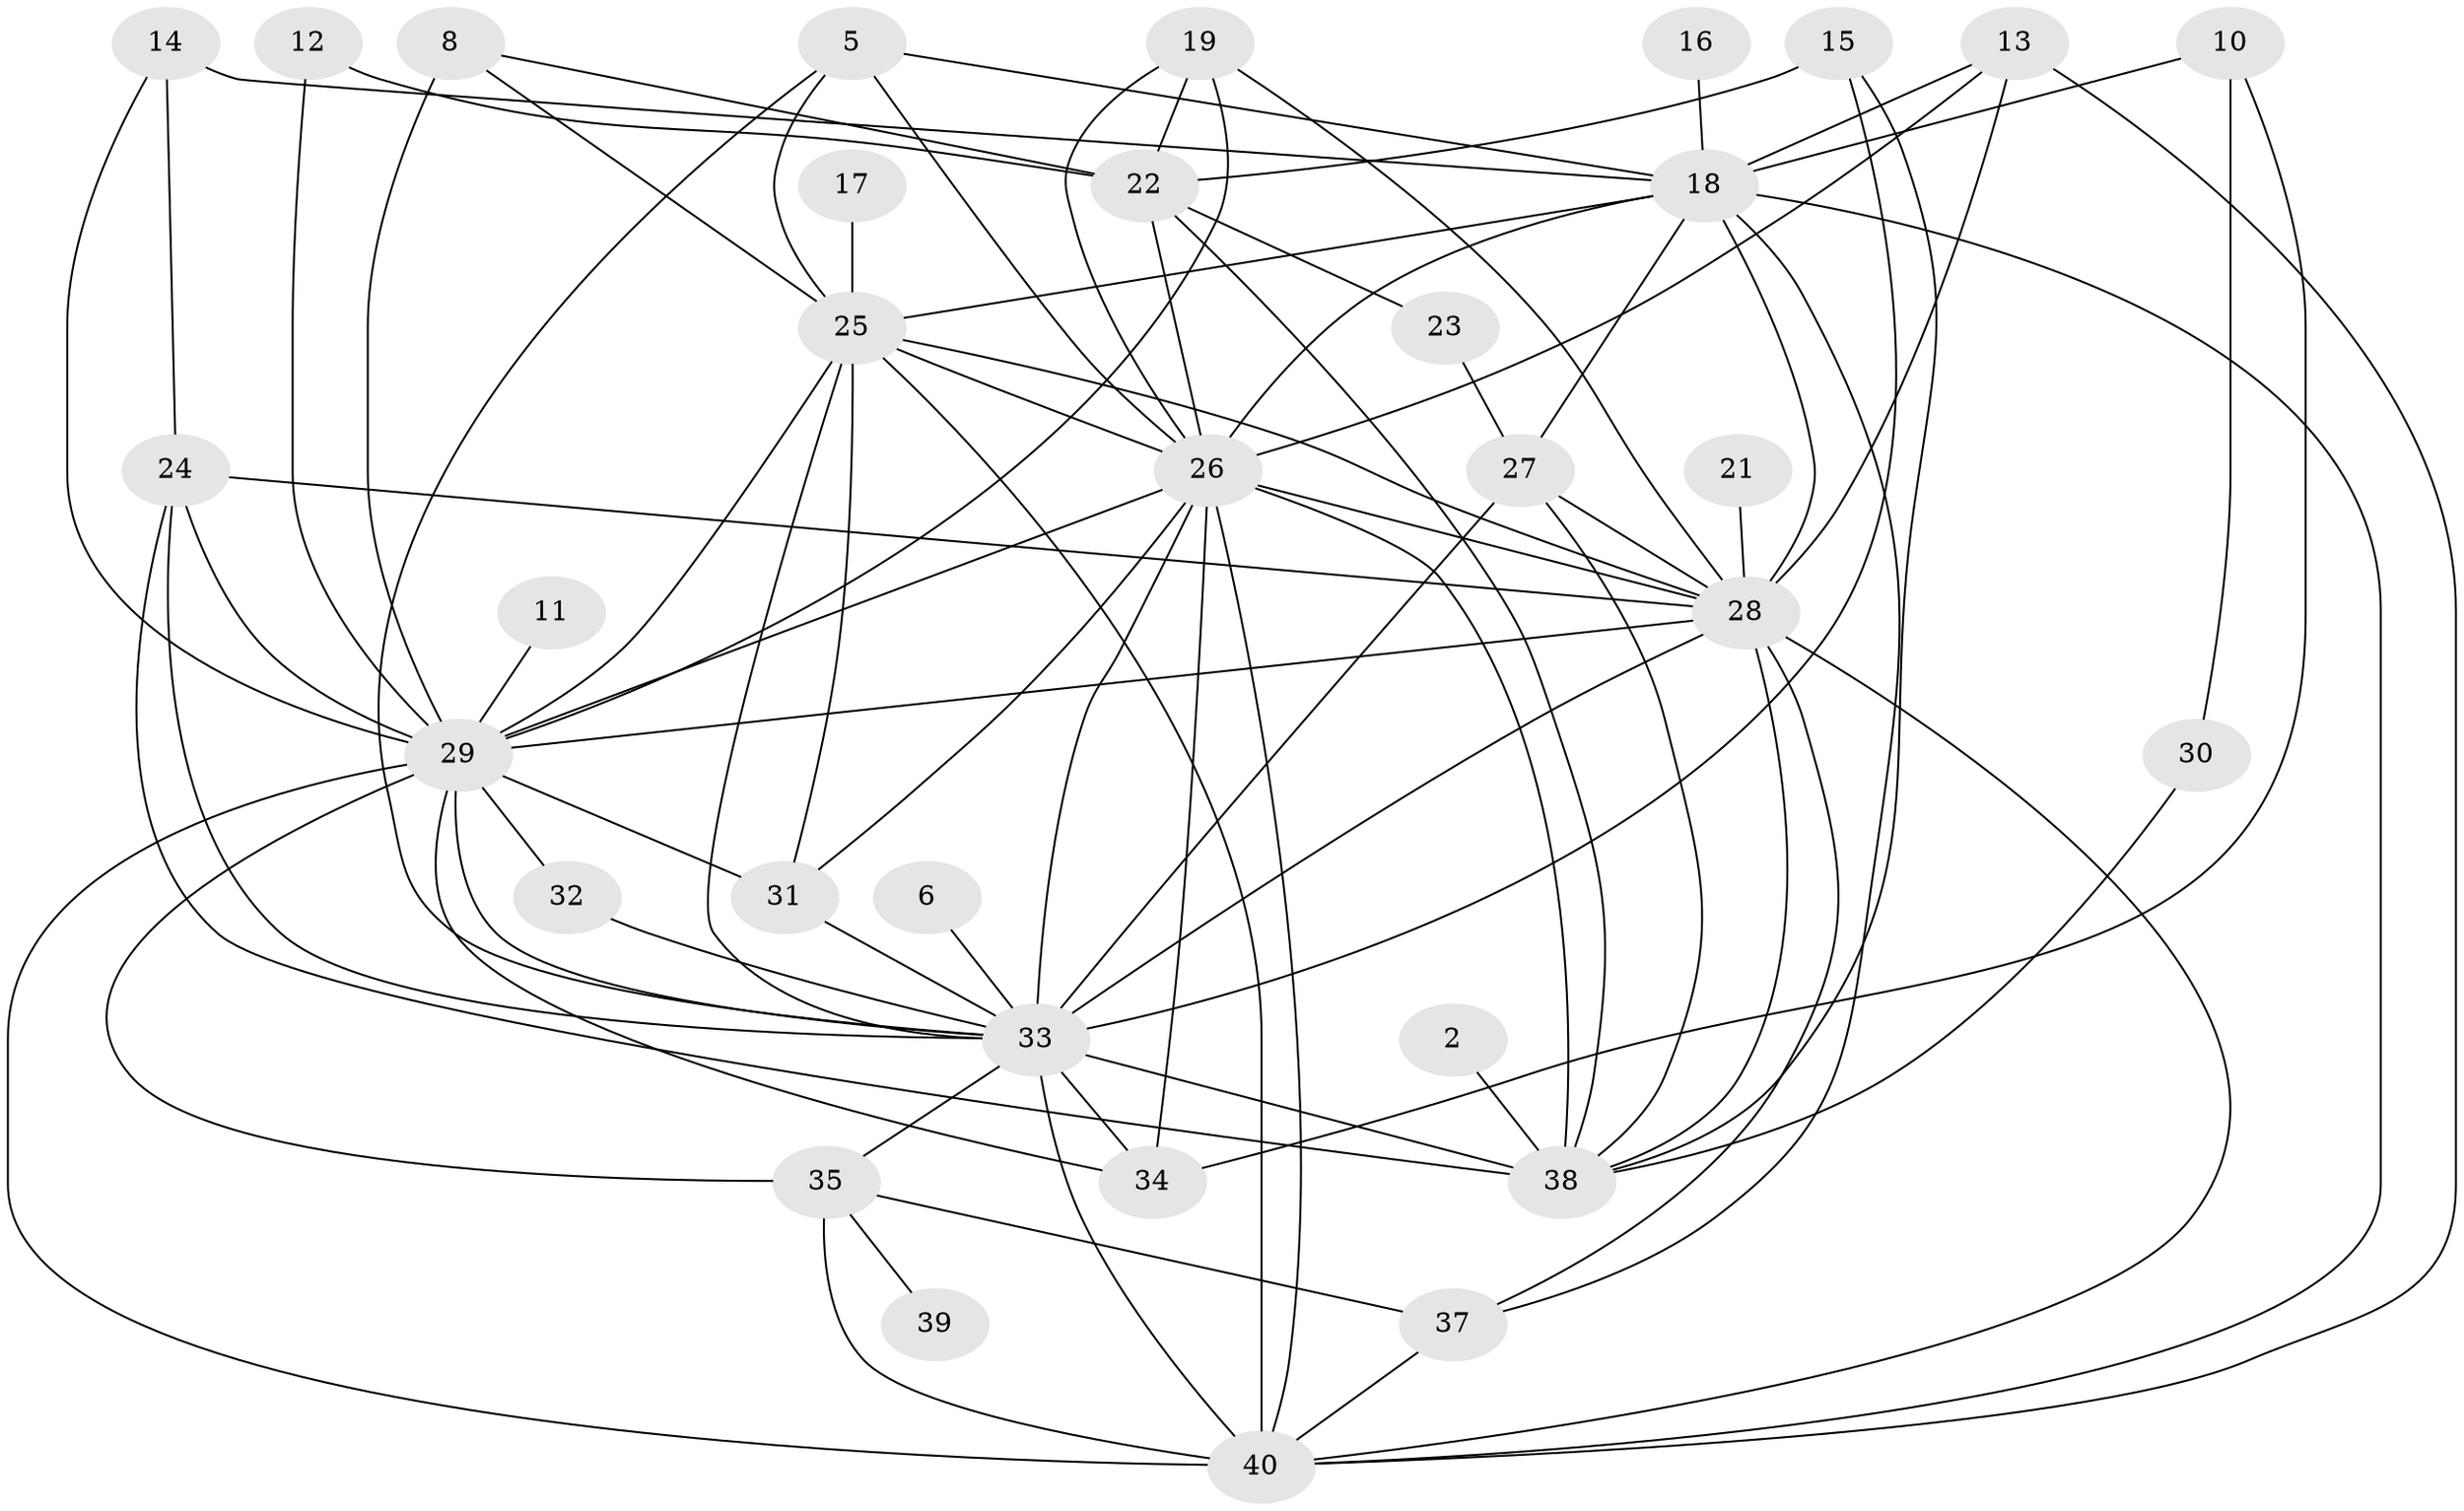 // original degree distribution, {4: 0.17557251908396945, 2: 0.25190839694656486, 6: 0.07633587786259542, 1: 0.09923664122137404, 0: 0.05343511450381679, 3: 0.17557251908396945, 5: 0.10687022900763359, 8: 0.030534351145038167, 7: 0.022900763358778626, 9: 0.007633587786259542}
// Generated by graph-tools (version 1.1) at 2025/35/03/04/25 23:35:48]
// undirected, 33 vertices, 84 edges
graph export_dot {
  node [color=gray90,style=filled];
  2;
  5;
  6;
  8;
  10;
  11;
  12;
  13;
  14;
  15;
  16;
  17;
  18;
  19;
  21;
  22;
  23;
  24;
  25;
  26;
  27;
  28;
  29;
  30;
  31;
  32;
  33;
  34;
  35;
  37;
  38;
  39;
  40;
  2 -- 38 [weight=1.0];
  5 -- 18 [weight=1.0];
  5 -- 25 [weight=1.0];
  5 -- 26 [weight=1.0];
  5 -- 33 [weight=1.0];
  6 -- 33 [weight=1.0];
  8 -- 22 [weight=1.0];
  8 -- 25 [weight=1.0];
  8 -- 29 [weight=1.0];
  10 -- 18 [weight=1.0];
  10 -- 30 [weight=1.0];
  10 -- 34 [weight=1.0];
  11 -- 29 [weight=1.0];
  12 -- 22 [weight=1.0];
  12 -- 29 [weight=1.0];
  13 -- 18 [weight=1.0];
  13 -- 26 [weight=1.0];
  13 -- 28 [weight=1.0];
  13 -- 40 [weight=1.0];
  14 -- 18 [weight=1.0];
  14 -- 24 [weight=1.0];
  14 -- 29 [weight=1.0];
  15 -- 22 [weight=1.0];
  15 -- 33 [weight=1.0];
  15 -- 38 [weight=1.0];
  16 -- 18 [weight=1.0];
  17 -- 25 [weight=1.0];
  18 -- 25 [weight=1.0];
  18 -- 26 [weight=1.0];
  18 -- 27 [weight=1.0];
  18 -- 28 [weight=1.0];
  18 -- 37 [weight=1.0];
  18 -- 40 [weight=1.0];
  19 -- 22 [weight=1.0];
  19 -- 26 [weight=1.0];
  19 -- 28 [weight=1.0];
  19 -- 29 [weight=1.0];
  21 -- 28 [weight=2.0];
  22 -- 23 [weight=1.0];
  22 -- 26 [weight=1.0];
  22 -- 38 [weight=1.0];
  23 -- 27 [weight=1.0];
  24 -- 28 [weight=1.0];
  24 -- 29 [weight=2.0];
  24 -- 33 [weight=2.0];
  24 -- 38 [weight=2.0];
  25 -- 26 [weight=1.0];
  25 -- 28 [weight=1.0];
  25 -- 29 [weight=1.0];
  25 -- 31 [weight=1.0];
  25 -- 33 [weight=2.0];
  25 -- 40 [weight=3.0];
  26 -- 28 [weight=1.0];
  26 -- 29 [weight=2.0];
  26 -- 31 [weight=1.0];
  26 -- 33 [weight=3.0];
  26 -- 34 [weight=1.0];
  26 -- 38 [weight=4.0];
  26 -- 40 [weight=2.0];
  27 -- 28 [weight=2.0];
  27 -- 33 [weight=2.0];
  27 -- 38 [weight=1.0];
  28 -- 29 [weight=4.0];
  28 -- 33 [weight=3.0];
  28 -- 37 [weight=1.0];
  28 -- 38 [weight=1.0];
  28 -- 40 [weight=2.0];
  29 -- 31 [weight=1.0];
  29 -- 32 [weight=1.0];
  29 -- 33 [weight=2.0];
  29 -- 34 [weight=1.0];
  29 -- 35 [weight=2.0];
  29 -- 40 [weight=4.0];
  30 -- 38 [weight=1.0];
  31 -- 33 [weight=1.0];
  32 -- 33 [weight=4.0];
  33 -- 34 [weight=2.0];
  33 -- 35 [weight=1.0];
  33 -- 38 [weight=4.0];
  33 -- 40 [weight=1.0];
  35 -- 37 [weight=1.0];
  35 -- 39 [weight=1.0];
  35 -- 40 [weight=2.0];
  37 -- 40 [weight=2.0];
}
